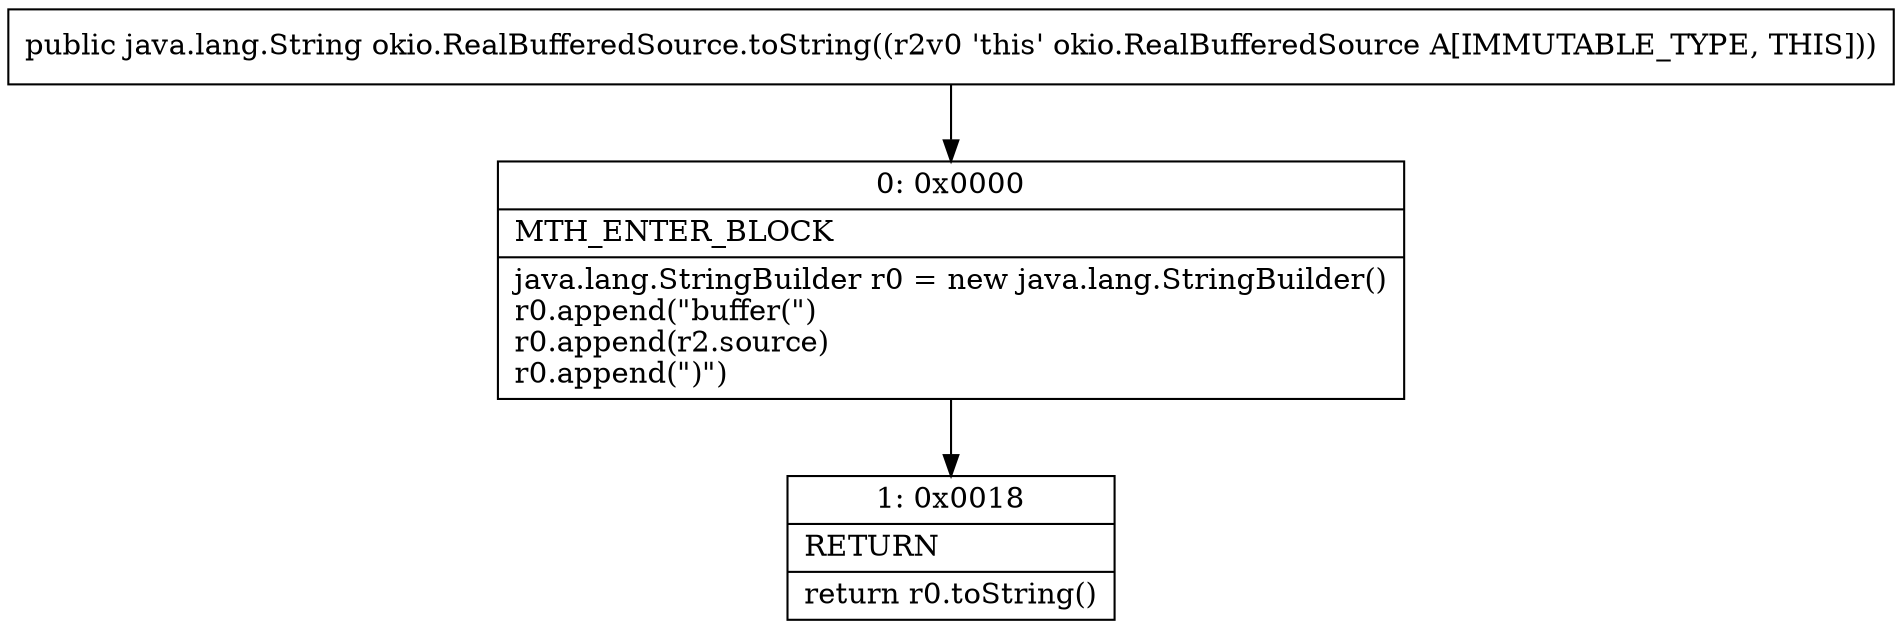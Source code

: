digraph "CFG forokio.RealBufferedSource.toString()Ljava\/lang\/String;" {
Node_0 [shape=record,label="{0\:\ 0x0000|MTH_ENTER_BLOCK\l|java.lang.StringBuilder r0 = new java.lang.StringBuilder()\lr0.append(\"buffer(\")\lr0.append(r2.source)\lr0.append(\")\")\l}"];
Node_1 [shape=record,label="{1\:\ 0x0018|RETURN\l|return r0.toString()\l}"];
MethodNode[shape=record,label="{public java.lang.String okio.RealBufferedSource.toString((r2v0 'this' okio.RealBufferedSource A[IMMUTABLE_TYPE, THIS])) }"];
MethodNode -> Node_0;
Node_0 -> Node_1;
}

